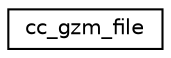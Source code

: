 digraph "Graphical Class Hierarchy"
{
 // LATEX_PDF_SIZE
  edge [fontname="Helvetica",fontsize="10",labelfontname="Helvetica",labelfontsize="10"];
  node [fontname="Helvetica",fontsize="10",shape=record];
  rankdir="LR";
  Node0 [label="cc_gzm_file",height=0.2,width=0.4,color="black", fillcolor="white", style="filled",URL="$structcc__gzm__file.html",tooltip=" "];
}
